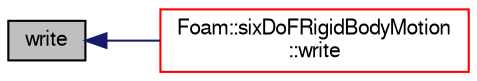 digraph "write"
{
  bgcolor="transparent";
  edge [fontname="FreeSans",fontsize="10",labelfontname="FreeSans",labelfontsize="10"];
  node [fontname="FreeSans",fontsize="10",shape=record];
  rankdir="LR";
  Node115 [label="write",height=0.2,width=0.4,color="black", fillcolor="grey75", style="filled", fontcolor="black"];
  Node115 -> Node116 [dir="back",color="midnightblue",fontsize="10",style="solid",fontname="FreeSans"];
  Node116 [label="Foam::sixDoFRigidBodyMotion\l::write",height=0.2,width=0.4,color="red",URL="$a29530.html#a293fdfec8bdfbd5c3913ab4c9f3454ff",tooltip="Write. "];
}
